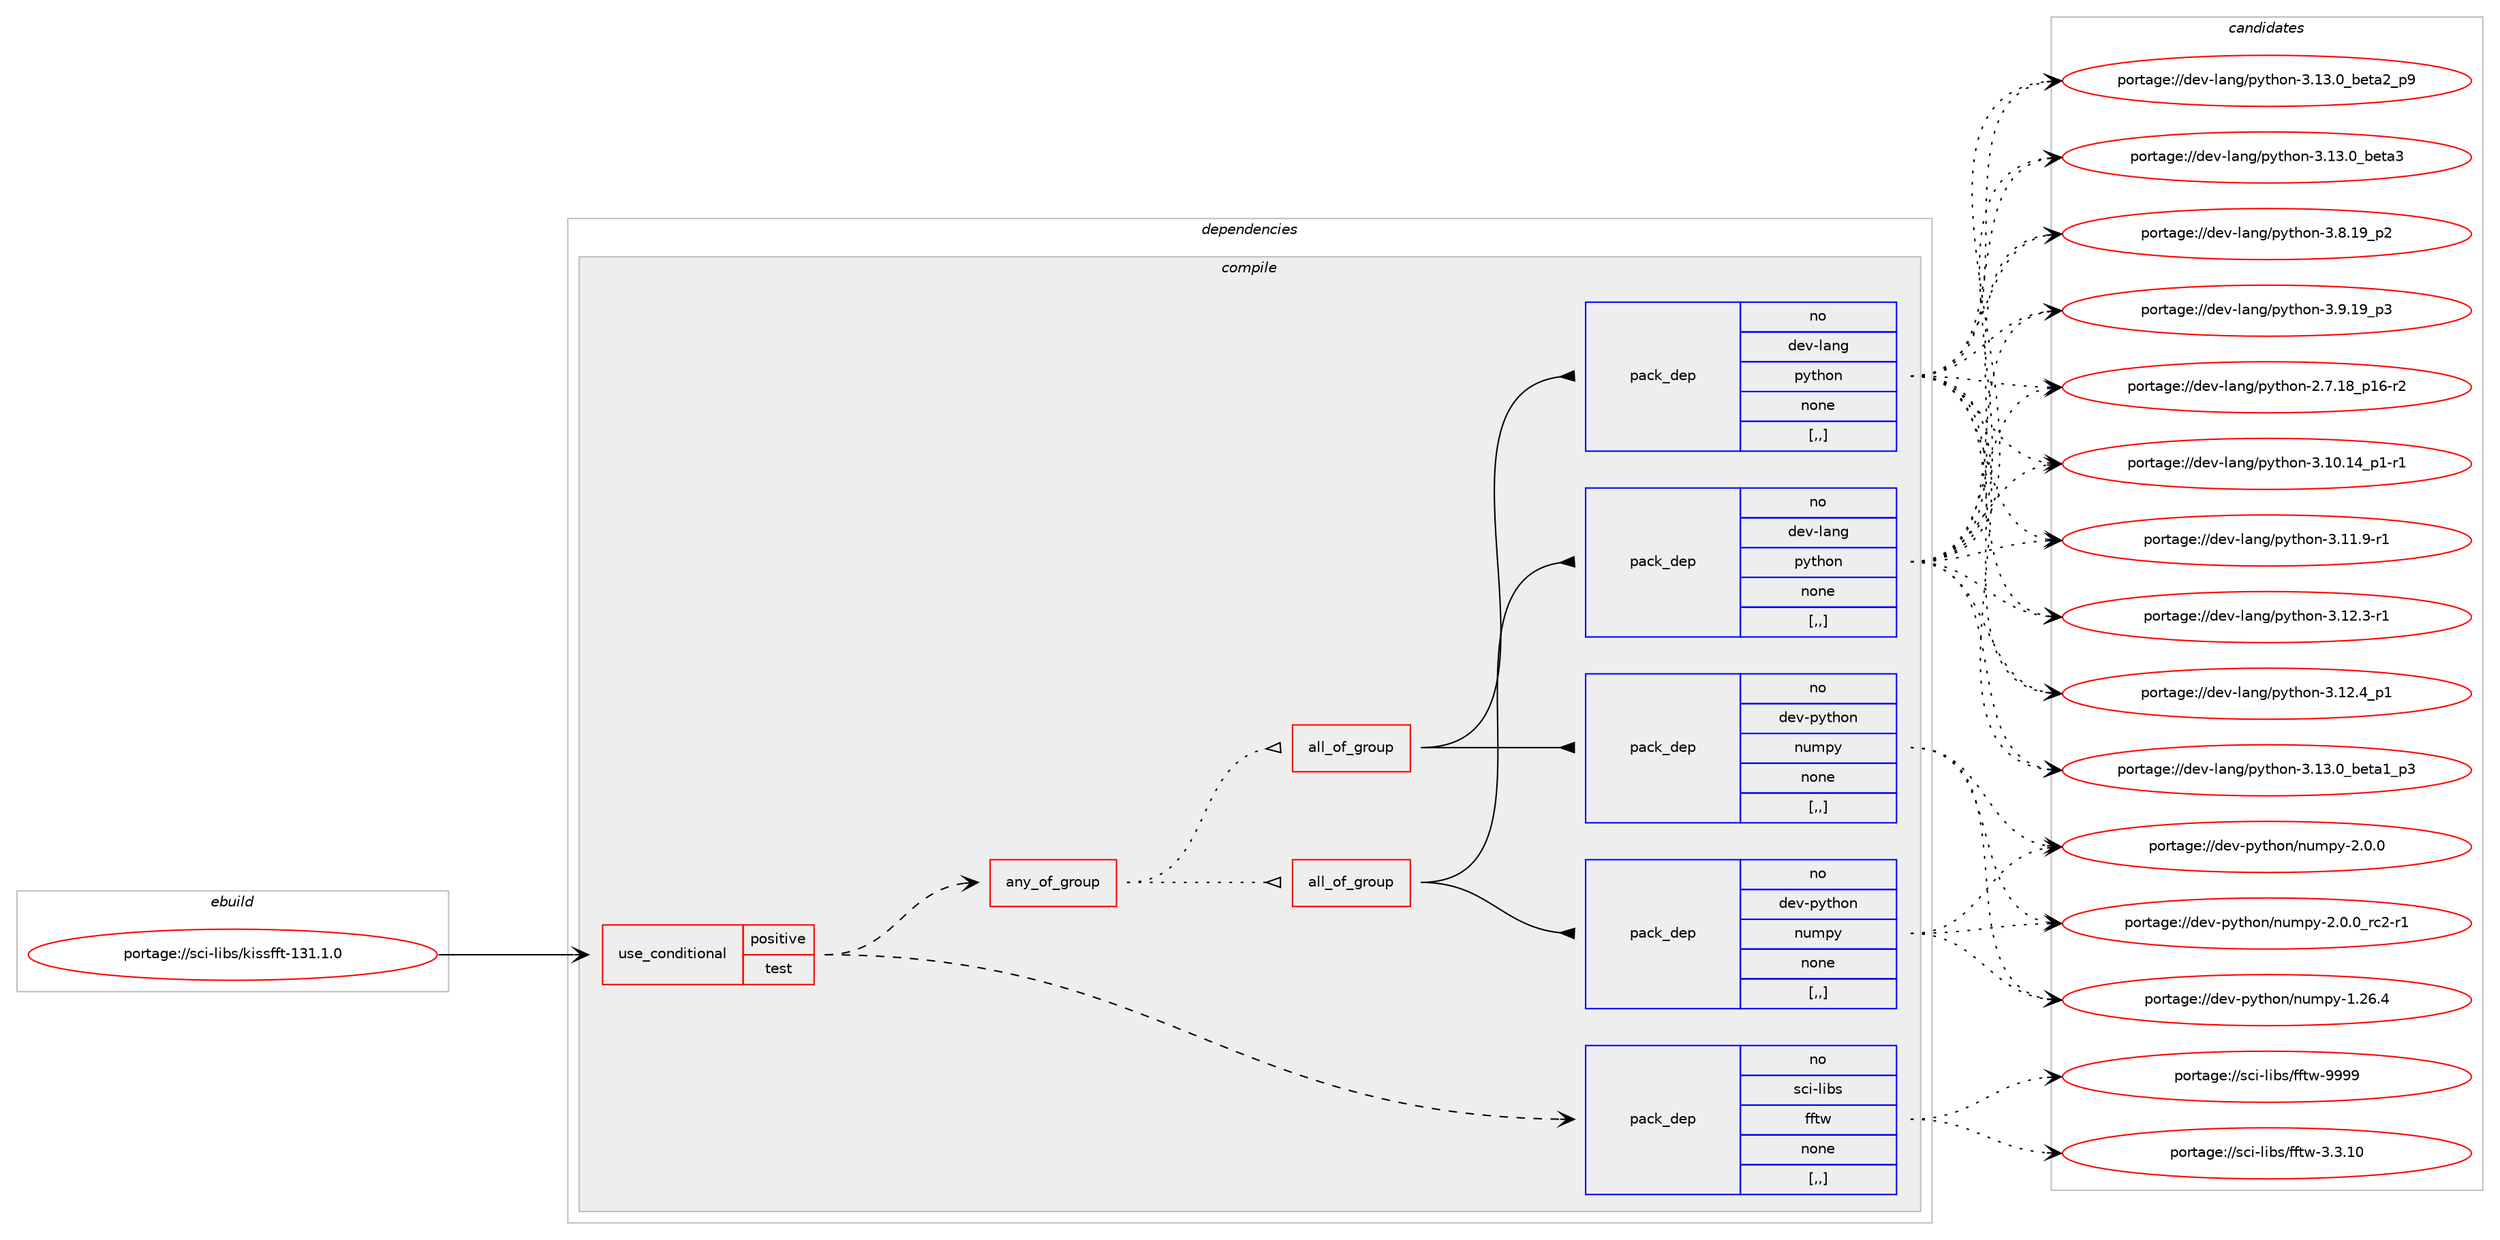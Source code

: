 digraph prolog {

# *************
# Graph options
# *************

newrank=true;
concentrate=true;
compound=true;
graph [rankdir=LR,fontname=Helvetica,fontsize=10,ranksep=1.5];#, ranksep=2.5, nodesep=0.2];
edge  [arrowhead=vee];
node  [fontname=Helvetica,fontsize=10];

# **********
# The ebuild
# **********

subgraph cluster_leftcol {
color=gray;
rank=same;
label=<<i>ebuild</i>>;
id [label="portage://sci-libs/kissfft-131.1.0", color=red, width=4, href="../sci-libs/kissfft-131.1.0.svg"];
}

# ****************
# The dependencies
# ****************

subgraph cluster_midcol {
color=gray;
label=<<i>dependencies</i>>;
subgraph cluster_compile {
fillcolor="#eeeeee";
style=filled;
label=<<i>compile</i>>;
subgraph cond103856 {
dependency393100 [label=<<TABLE BORDER="0" CELLBORDER="1" CELLSPACING="0" CELLPADDING="4"><TR><TD ROWSPAN="3" CELLPADDING="10">use_conditional</TD></TR><TR><TD>positive</TD></TR><TR><TD>test</TD></TR></TABLE>>, shape=none, color=red];
subgraph pack286450 {
dependency393101 [label=<<TABLE BORDER="0" CELLBORDER="1" CELLSPACING="0" CELLPADDING="4" WIDTH="220"><TR><TD ROWSPAN="6" CELLPADDING="30">pack_dep</TD></TR><TR><TD WIDTH="110">no</TD></TR><TR><TD>sci-libs</TD></TR><TR><TD>fftw</TD></TR><TR><TD>none</TD></TR><TR><TD>[,,]</TD></TR></TABLE>>, shape=none, color=blue];
}
dependency393100:e -> dependency393101:w [weight=20,style="dashed",arrowhead="vee"];
subgraph any2609 {
dependency393102 [label=<<TABLE BORDER="0" CELLBORDER="1" CELLSPACING="0" CELLPADDING="4"><TR><TD CELLPADDING="10">any_of_group</TD></TR></TABLE>>, shape=none, color=red];subgraph all188 {
dependency393103 [label=<<TABLE BORDER="0" CELLBORDER="1" CELLSPACING="0" CELLPADDING="4"><TR><TD CELLPADDING="10">all_of_group</TD></TR></TABLE>>, shape=none, color=red];subgraph pack286451 {
dependency393104 [label=<<TABLE BORDER="0" CELLBORDER="1" CELLSPACING="0" CELLPADDING="4" WIDTH="220"><TR><TD ROWSPAN="6" CELLPADDING="30">pack_dep</TD></TR><TR><TD WIDTH="110">no</TD></TR><TR><TD>dev-lang</TD></TR><TR><TD>python</TD></TR><TR><TD>none</TD></TR><TR><TD>[,,]</TD></TR></TABLE>>, shape=none, color=blue];
}
dependency393103:e -> dependency393104:w [weight=20,style="solid",arrowhead="inv"];
subgraph pack286452 {
dependency393105 [label=<<TABLE BORDER="0" CELLBORDER="1" CELLSPACING="0" CELLPADDING="4" WIDTH="220"><TR><TD ROWSPAN="6" CELLPADDING="30">pack_dep</TD></TR><TR><TD WIDTH="110">no</TD></TR><TR><TD>dev-python</TD></TR><TR><TD>numpy</TD></TR><TR><TD>none</TD></TR><TR><TD>[,,]</TD></TR></TABLE>>, shape=none, color=blue];
}
dependency393103:e -> dependency393105:w [weight=20,style="solid",arrowhead="inv"];
}
dependency393102:e -> dependency393103:w [weight=20,style="dotted",arrowhead="oinv"];
subgraph all189 {
dependency393106 [label=<<TABLE BORDER="0" CELLBORDER="1" CELLSPACING="0" CELLPADDING="4"><TR><TD CELLPADDING="10">all_of_group</TD></TR></TABLE>>, shape=none, color=red];subgraph pack286453 {
dependency393107 [label=<<TABLE BORDER="0" CELLBORDER="1" CELLSPACING="0" CELLPADDING="4" WIDTH="220"><TR><TD ROWSPAN="6" CELLPADDING="30">pack_dep</TD></TR><TR><TD WIDTH="110">no</TD></TR><TR><TD>dev-lang</TD></TR><TR><TD>python</TD></TR><TR><TD>none</TD></TR><TR><TD>[,,]</TD></TR></TABLE>>, shape=none, color=blue];
}
dependency393106:e -> dependency393107:w [weight=20,style="solid",arrowhead="inv"];
subgraph pack286454 {
dependency393108 [label=<<TABLE BORDER="0" CELLBORDER="1" CELLSPACING="0" CELLPADDING="4" WIDTH="220"><TR><TD ROWSPAN="6" CELLPADDING="30">pack_dep</TD></TR><TR><TD WIDTH="110">no</TD></TR><TR><TD>dev-python</TD></TR><TR><TD>numpy</TD></TR><TR><TD>none</TD></TR><TR><TD>[,,]</TD></TR></TABLE>>, shape=none, color=blue];
}
dependency393106:e -> dependency393108:w [weight=20,style="solid",arrowhead="inv"];
}
dependency393102:e -> dependency393106:w [weight=20,style="dotted",arrowhead="oinv"];
}
dependency393100:e -> dependency393102:w [weight=20,style="dashed",arrowhead="vee"];
}
id:e -> dependency393100:w [weight=20,style="solid",arrowhead="vee"];
}
subgraph cluster_compileandrun {
fillcolor="#eeeeee";
style=filled;
label=<<i>compile and run</i>>;
}
subgraph cluster_run {
fillcolor="#eeeeee";
style=filled;
label=<<i>run</i>>;
}
}

# **************
# The candidates
# **************

subgraph cluster_choices {
rank=same;
color=gray;
label=<<i>candidates</i>>;

subgraph choice286450 {
color=black;
nodesep=1;
choice1159910545108105981154710210211611945514651464948 [label="portage://sci-libs/fftw-3.3.10", color=red, width=4,href="../sci-libs/fftw-3.3.10.svg"];
choice115991054510810598115471021021161194557575757 [label="portage://sci-libs/fftw-9999", color=red, width=4,href="../sci-libs/fftw-9999.svg"];
dependency393101:e -> choice1159910545108105981154710210211611945514651464948:w [style=dotted,weight="100"];
dependency393101:e -> choice115991054510810598115471021021161194557575757:w [style=dotted,weight="100"];
}
subgraph choice286451 {
color=black;
nodesep=1;
choice100101118451089711010347112121116104111110455046554649569511249544511450 [label="portage://dev-lang/python-2.7.18_p16-r2", color=red, width=4,href="../dev-lang/python-2.7.18_p16-r2.svg"];
choice100101118451089711010347112121116104111110455146494846495295112494511449 [label="portage://dev-lang/python-3.10.14_p1-r1", color=red, width=4,href="../dev-lang/python-3.10.14_p1-r1.svg"];
choice100101118451089711010347112121116104111110455146494946574511449 [label="portage://dev-lang/python-3.11.9-r1", color=red, width=4,href="../dev-lang/python-3.11.9-r1.svg"];
choice100101118451089711010347112121116104111110455146495046514511449 [label="portage://dev-lang/python-3.12.3-r1", color=red, width=4,href="../dev-lang/python-3.12.3-r1.svg"];
choice100101118451089711010347112121116104111110455146495046529511249 [label="portage://dev-lang/python-3.12.4_p1", color=red, width=4,href="../dev-lang/python-3.12.4_p1.svg"];
choice10010111845108971101034711212111610411111045514649514648959810111697499511251 [label="portage://dev-lang/python-3.13.0_beta1_p3", color=red, width=4,href="../dev-lang/python-3.13.0_beta1_p3.svg"];
choice10010111845108971101034711212111610411111045514649514648959810111697509511257 [label="portage://dev-lang/python-3.13.0_beta2_p9", color=red, width=4,href="../dev-lang/python-3.13.0_beta2_p9.svg"];
choice1001011184510897110103471121211161041111104551464951464895981011169751 [label="portage://dev-lang/python-3.13.0_beta3", color=red, width=4,href="../dev-lang/python-3.13.0_beta3.svg"];
choice100101118451089711010347112121116104111110455146564649579511250 [label="portage://dev-lang/python-3.8.19_p2", color=red, width=4,href="../dev-lang/python-3.8.19_p2.svg"];
choice100101118451089711010347112121116104111110455146574649579511251 [label="portage://dev-lang/python-3.9.19_p3", color=red, width=4,href="../dev-lang/python-3.9.19_p3.svg"];
dependency393104:e -> choice100101118451089711010347112121116104111110455046554649569511249544511450:w [style=dotted,weight="100"];
dependency393104:e -> choice100101118451089711010347112121116104111110455146494846495295112494511449:w [style=dotted,weight="100"];
dependency393104:e -> choice100101118451089711010347112121116104111110455146494946574511449:w [style=dotted,weight="100"];
dependency393104:e -> choice100101118451089711010347112121116104111110455146495046514511449:w [style=dotted,weight="100"];
dependency393104:e -> choice100101118451089711010347112121116104111110455146495046529511249:w [style=dotted,weight="100"];
dependency393104:e -> choice10010111845108971101034711212111610411111045514649514648959810111697499511251:w [style=dotted,weight="100"];
dependency393104:e -> choice10010111845108971101034711212111610411111045514649514648959810111697509511257:w [style=dotted,weight="100"];
dependency393104:e -> choice1001011184510897110103471121211161041111104551464951464895981011169751:w [style=dotted,weight="100"];
dependency393104:e -> choice100101118451089711010347112121116104111110455146564649579511250:w [style=dotted,weight="100"];
dependency393104:e -> choice100101118451089711010347112121116104111110455146574649579511251:w [style=dotted,weight="100"];
}
subgraph choice286452 {
color=black;
nodesep=1;
choice100101118451121211161041111104711011710911212145494650544652 [label="portage://dev-python/numpy-1.26.4", color=red, width=4,href="../dev-python/numpy-1.26.4.svg"];
choice1001011184511212111610411111047110117109112121455046484648 [label="portage://dev-python/numpy-2.0.0", color=red, width=4,href="../dev-python/numpy-2.0.0.svg"];
choice10010111845112121116104111110471101171091121214550464846489511499504511449 [label="portage://dev-python/numpy-2.0.0_rc2-r1", color=red, width=4,href="../dev-python/numpy-2.0.0_rc2-r1.svg"];
dependency393105:e -> choice100101118451121211161041111104711011710911212145494650544652:w [style=dotted,weight="100"];
dependency393105:e -> choice1001011184511212111610411111047110117109112121455046484648:w [style=dotted,weight="100"];
dependency393105:e -> choice10010111845112121116104111110471101171091121214550464846489511499504511449:w [style=dotted,weight="100"];
}
subgraph choice286453 {
color=black;
nodesep=1;
choice100101118451089711010347112121116104111110455046554649569511249544511450 [label="portage://dev-lang/python-2.7.18_p16-r2", color=red, width=4,href="../dev-lang/python-2.7.18_p16-r2.svg"];
choice100101118451089711010347112121116104111110455146494846495295112494511449 [label="portage://dev-lang/python-3.10.14_p1-r1", color=red, width=4,href="../dev-lang/python-3.10.14_p1-r1.svg"];
choice100101118451089711010347112121116104111110455146494946574511449 [label="portage://dev-lang/python-3.11.9-r1", color=red, width=4,href="../dev-lang/python-3.11.9-r1.svg"];
choice100101118451089711010347112121116104111110455146495046514511449 [label="portage://dev-lang/python-3.12.3-r1", color=red, width=4,href="../dev-lang/python-3.12.3-r1.svg"];
choice100101118451089711010347112121116104111110455146495046529511249 [label="portage://dev-lang/python-3.12.4_p1", color=red, width=4,href="../dev-lang/python-3.12.4_p1.svg"];
choice10010111845108971101034711212111610411111045514649514648959810111697499511251 [label="portage://dev-lang/python-3.13.0_beta1_p3", color=red, width=4,href="../dev-lang/python-3.13.0_beta1_p3.svg"];
choice10010111845108971101034711212111610411111045514649514648959810111697509511257 [label="portage://dev-lang/python-3.13.0_beta2_p9", color=red, width=4,href="../dev-lang/python-3.13.0_beta2_p9.svg"];
choice1001011184510897110103471121211161041111104551464951464895981011169751 [label="portage://dev-lang/python-3.13.0_beta3", color=red, width=4,href="../dev-lang/python-3.13.0_beta3.svg"];
choice100101118451089711010347112121116104111110455146564649579511250 [label="portage://dev-lang/python-3.8.19_p2", color=red, width=4,href="../dev-lang/python-3.8.19_p2.svg"];
choice100101118451089711010347112121116104111110455146574649579511251 [label="portage://dev-lang/python-3.9.19_p3", color=red, width=4,href="../dev-lang/python-3.9.19_p3.svg"];
dependency393107:e -> choice100101118451089711010347112121116104111110455046554649569511249544511450:w [style=dotted,weight="100"];
dependency393107:e -> choice100101118451089711010347112121116104111110455146494846495295112494511449:w [style=dotted,weight="100"];
dependency393107:e -> choice100101118451089711010347112121116104111110455146494946574511449:w [style=dotted,weight="100"];
dependency393107:e -> choice100101118451089711010347112121116104111110455146495046514511449:w [style=dotted,weight="100"];
dependency393107:e -> choice100101118451089711010347112121116104111110455146495046529511249:w [style=dotted,weight="100"];
dependency393107:e -> choice10010111845108971101034711212111610411111045514649514648959810111697499511251:w [style=dotted,weight="100"];
dependency393107:e -> choice10010111845108971101034711212111610411111045514649514648959810111697509511257:w [style=dotted,weight="100"];
dependency393107:e -> choice1001011184510897110103471121211161041111104551464951464895981011169751:w [style=dotted,weight="100"];
dependency393107:e -> choice100101118451089711010347112121116104111110455146564649579511250:w [style=dotted,weight="100"];
dependency393107:e -> choice100101118451089711010347112121116104111110455146574649579511251:w [style=dotted,weight="100"];
}
subgraph choice286454 {
color=black;
nodesep=1;
choice100101118451121211161041111104711011710911212145494650544652 [label="portage://dev-python/numpy-1.26.4", color=red, width=4,href="../dev-python/numpy-1.26.4.svg"];
choice1001011184511212111610411111047110117109112121455046484648 [label="portage://dev-python/numpy-2.0.0", color=red, width=4,href="../dev-python/numpy-2.0.0.svg"];
choice10010111845112121116104111110471101171091121214550464846489511499504511449 [label="portage://dev-python/numpy-2.0.0_rc2-r1", color=red, width=4,href="../dev-python/numpy-2.0.0_rc2-r1.svg"];
dependency393108:e -> choice100101118451121211161041111104711011710911212145494650544652:w [style=dotted,weight="100"];
dependency393108:e -> choice1001011184511212111610411111047110117109112121455046484648:w [style=dotted,weight="100"];
dependency393108:e -> choice10010111845112121116104111110471101171091121214550464846489511499504511449:w [style=dotted,weight="100"];
}
}

}
